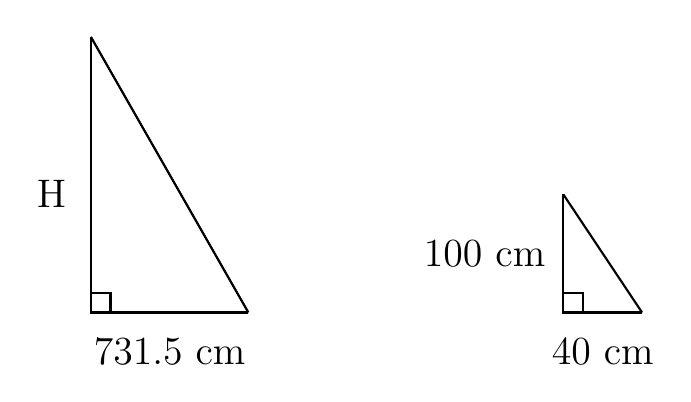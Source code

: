\begin{tikzpicture}

\node at (0,0) {};

\node (v1) at (-2.5,-1.5) {};
\node (v2) at (-4.5,-1.5) {};
\node (v3) at (-4.5,2) {};
\node (v4) at (1.5,-1.5) {};
\node (v5) at (1.5,0) {};
\node (v6) at (2.5,-1.5) {};

\draw [thick] (v1.center) edge (v2.center);
\draw [thick] (v2.center) edge (v3.center);
\draw [thick] (v3.center) edge (v1.center);
\draw [thick] (v4.center) edge (v5.center);
\draw [thick] (v5.center) edge (v6.center);
\draw [thick] (v6.center) edge (v4.center);

\node (right1) at (-4.25,-1.25) {};
\node (right2) at (1.75,-1.25) {};

\draw [thick] (v2.center) rectangle (right1.center);
\draw [thick] (v4.center) rectangle (right2.center);
\node at (-5,0) {\Large H};
\node at (-3.5,-2) {\Large 731.5 cm};
\node at (2,-2) {\Large 40 cm};
\node at (0.5,-0.75) {\Large 100 cm};
\end{tikzpicture}